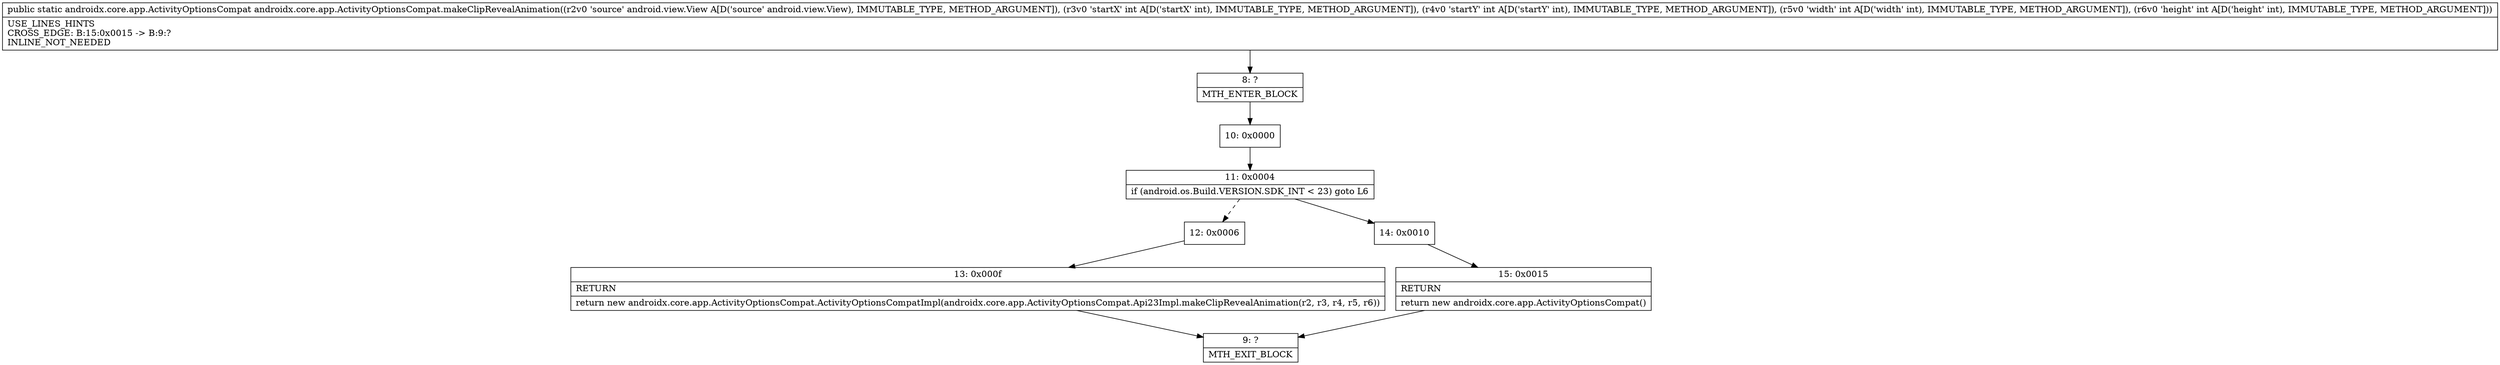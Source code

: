 digraph "CFG forandroidx.core.app.ActivityOptionsCompat.makeClipRevealAnimation(Landroid\/view\/View;IIII)Landroidx\/core\/app\/ActivityOptionsCompat;" {
Node_8 [shape=record,label="{8\:\ ?|MTH_ENTER_BLOCK\l}"];
Node_10 [shape=record,label="{10\:\ 0x0000}"];
Node_11 [shape=record,label="{11\:\ 0x0004|if (android.os.Build.VERSION.SDK_INT \< 23) goto L6\l}"];
Node_12 [shape=record,label="{12\:\ 0x0006}"];
Node_13 [shape=record,label="{13\:\ 0x000f|RETURN\l|return new androidx.core.app.ActivityOptionsCompat.ActivityOptionsCompatImpl(androidx.core.app.ActivityOptionsCompat.Api23Impl.makeClipRevealAnimation(r2, r3, r4, r5, r6))\l}"];
Node_9 [shape=record,label="{9\:\ ?|MTH_EXIT_BLOCK\l}"];
Node_14 [shape=record,label="{14\:\ 0x0010}"];
Node_15 [shape=record,label="{15\:\ 0x0015|RETURN\l|return new androidx.core.app.ActivityOptionsCompat()\l}"];
MethodNode[shape=record,label="{public static androidx.core.app.ActivityOptionsCompat androidx.core.app.ActivityOptionsCompat.makeClipRevealAnimation((r2v0 'source' android.view.View A[D('source' android.view.View), IMMUTABLE_TYPE, METHOD_ARGUMENT]), (r3v0 'startX' int A[D('startX' int), IMMUTABLE_TYPE, METHOD_ARGUMENT]), (r4v0 'startY' int A[D('startY' int), IMMUTABLE_TYPE, METHOD_ARGUMENT]), (r5v0 'width' int A[D('width' int), IMMUTABLE_TYPE, METHOD_ARGUMENT]), (r6v0 'height' int A[D('height' int), IMMUTABLE_TYPE, METHOD_ARGUMENT]))  | USE_LINES_HINTS\lCROSS_EDGE: B:15:0x0015 \-\> B:9:?\lINLINE_NOT_NEEDED\l}"];
MethodNode -> Node_8;Node_8 -> Node_10;
Node_10 -> Node_11;
Node_11 -> Node_12[style=dashed];
Node_11 -> Node_14;
Node_12 -> Node_13;
Node_13 -> Node_9;
Node_14 -> Node_15;
Node_15 -> Node_9;
}

